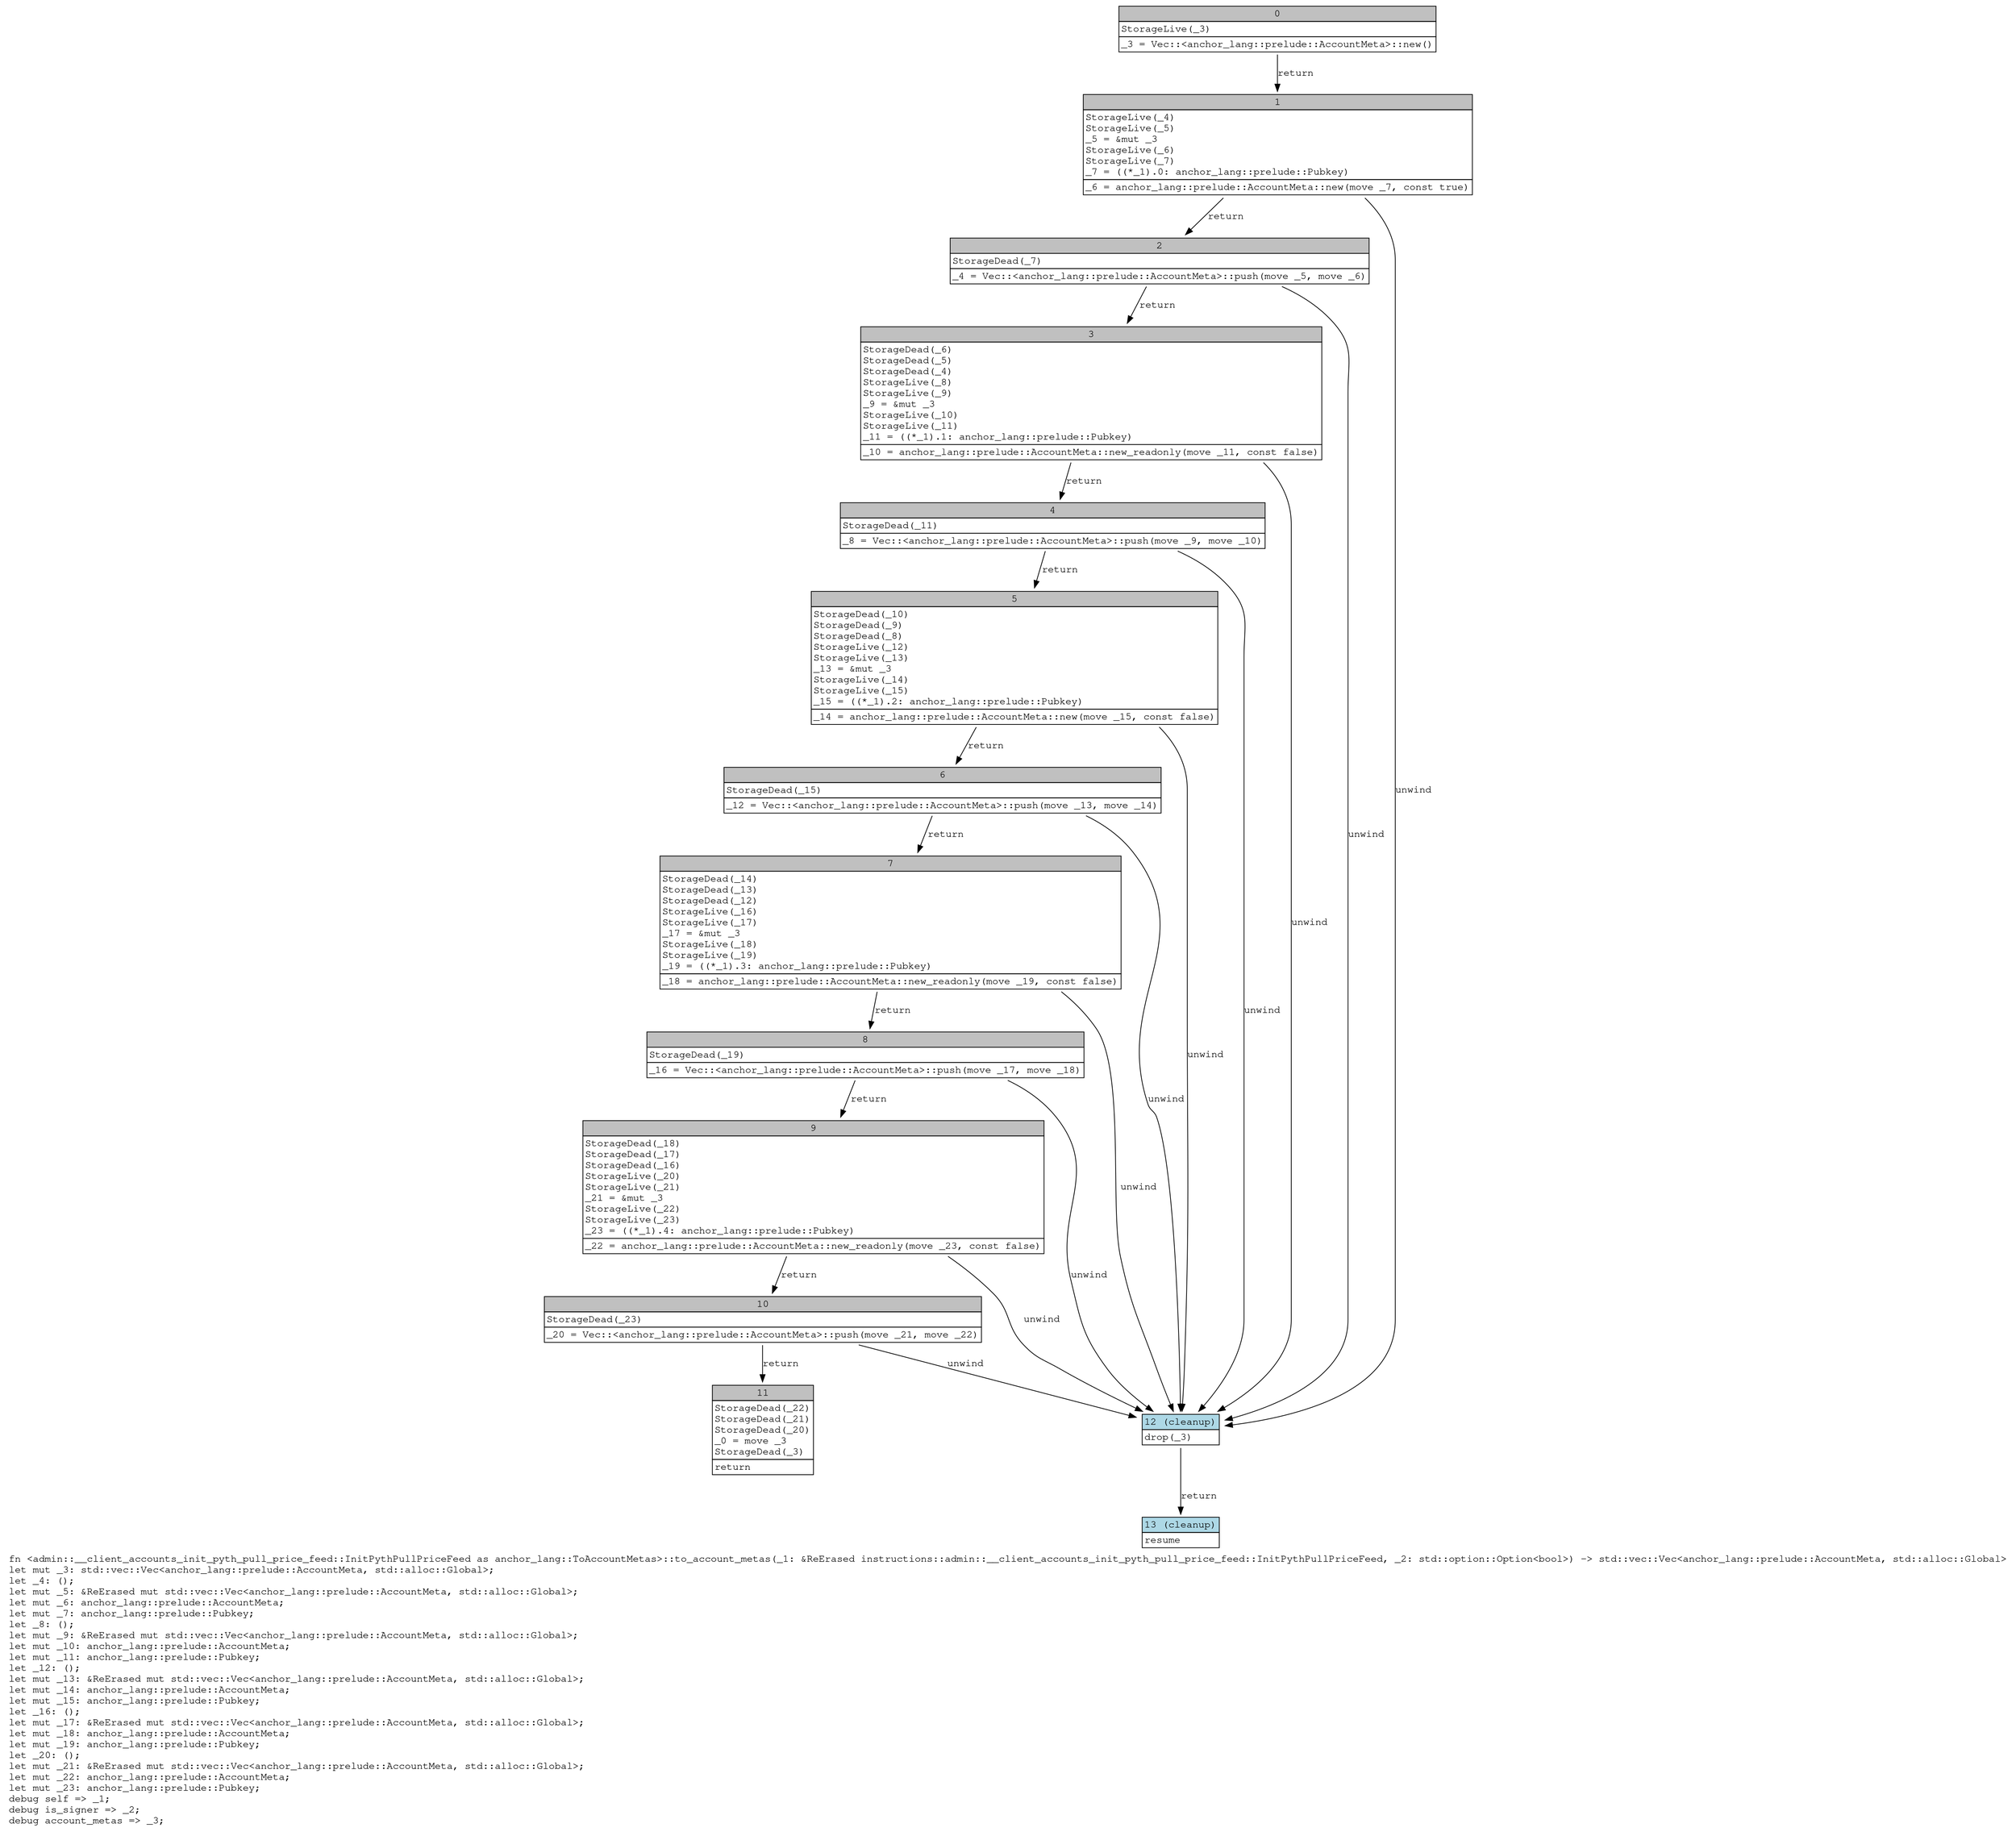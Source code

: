 digraph Mir_0_7950 {
    graph [fontname="Courier, monospace"];
    node [fontname="Courier, monospace"];
    edge [fontname="Courier, monospace"];
    label=<fn &lt;admin::__client_accounts_init_pyth_pull_price_feed::InitPythPullPriceFeed as anchor_lang::ToAccountMetas&gt;::to_account_metas(_1: &amp;ReErased instructions::admin::__client_accounts_init_pyth_pull_price_feed::InitPythPullPriceFeed, _2: std::option::Option&lt;bool&gt;) -&gt; std::vec::Vec&lt;anchor_lang::prelude::AccountMeta, std::alloc::Global&gt;<br align="left"/>let mut _3: std::vec::Vec&lt;anchor_lang::prelude::AccountMeta, std::alloc::Global&gt;;<br align="left"/>let _4: ();<br align="left"/>let mut _5: &amp;ReErased mut std::vec::Vec&lt;anchor_lang::prelude::AccountMeta, std::alloc::Global&gt;;<br align="left"/>let mut _6: anchor_lang::prelude::AccountMeta;<br align="left"/>let mut _7: anchor_lang::prelude::Pubkey;<br align="left"/>let _8: ();<br align="left"/>let mut _9: &amp;ReErased mut std::vec::Vec&lt;anchor_lang::prelude::AccountMeta, std::alloc::Global&gt;;<br align="left"/>let mut _10: anchor_lang::prelude::AccountMeta;<br align="left"/>let mut _11: anchor_lang::prelude::Pubkey;<br align="left"/>let _12: ();<br align="left"/>let mut _13: &amp;ReErased mut std::vec::Vec&lt;anchor_lang::prelude::AccountMeta, std::alloc::Global&gt;;<br align="left"/>let mut _14: anchor_lang::prelude::AccountMeta;<br align="left"/>let mut _15: anchor_lang::prelude::Pubkey;<br align="left"/>let _16: ();<br align="left"/>let mut _17: &amp;ReErased mut std::vec::Vec&lt;anchor_lang::prelude::AccountMeta, std::alloc::Global&gt;;<br align="left"/>let mut _18: anchor_lang::prelude::AccountMeta;<br align="left"/>let mut _19: anchor_lang::prelude::Pubkey;<br align="left"/>let _20: ();<br align="left"/>let mut _21: &amp;ReErased mut std::vec::Vec&lt;anchor_lang::prelude::AccountMeta, std::alloc::Global&gt;;<br align="left"/>let mut _22: anchor_lang::prelude::AccountMeta;<br align="left"/>let mut _23: anchor_lang::prelude::Pubkey;<br align="left"/>debug self =&gt; _1;<br align="left"/>debug is_signer =&gt; _2;<br align="left"/>debug account_metas =&gt; _3;<br align="left"/>>;
    bb0__0_7950 [shape="none", label=<<table border="0" cellborder="1" cellspacing="0"><tr><td bgcolor="gray" align="center" colspan="1">0</td></tr><tr><td align="left" balign="left">StorageLive(_3)<br/></td></tr><tr><td align="left">_3 = Vec::&lt;anchor_lang::prelude::AccountMeta&gt;::new()</td></tr></table>>];
    bb1__0_7950 [shape="none", label=<<table border="0" cellborder="1" cellspacing="0"><tr><td bgcolor="gray" align="center" colspan="1">1</td></tr><tr><td align="left" balign="left">StorageLive(_4)<br/>StorageLive(_5)<br/>_5 = &amp;mut _3<br/>StorageLive(_6)<br/>StorageLive(_7)<br/>_7 = ((*_1).0: anchor_lang::prelude::Pubkey)<br/></td></tr><tr><td align="left">_6 = anchor_lang::prelude::AccountMeta::new(move _7, const true)</td></tr></table>>];
    bb2__0_7950 [shape="none", label=<<table border="0" cellborder="1" cellspacing="0"><tr><td bgcolor="gray" align="center" colspan="1">2</td></tr><tr><td align="left" balign="left">StorageDead(_7)<br/></td></tr><tr><td align="left">_4 = Vec::&lt;anchor_lang::prelude::AccountMeta&gt;::push(move _5, move _6)</td></tr></table>>];
    bb3__0_7950 [shape="none", label=<<table border="0" cellborder="1" cellspacing="0"><tr><td bgcolor="gray" align="center" colspan="1">3</td></tr><tr><td align="left" balign="left">StorageDead(_6)<br/>StorageDead(_5)<br/>StorageDead(_4)<br/>StorageLive(_8)<br/>StorageLive(_9)<br/>_9 = &amp;mut _3<br/>StorageLive(_10)<br/>StorageLive(_11)<br/>_11 = ((*_1).1: anchor_lang::prelude::Pubkey)<br/></td></tr><tr><td align="left">_10 = anchor_lang::prelude::AccountMeta::new_readonly(move _11, const false)</td></tr></table>>];
    bb4__0_7950 [shape="none", label=<<table border="0" cellborder="1" cellspacing="0"><tr><td bgcolor="gray" align="center" colspan="1">4</td></tr><tr><td align="left" balign="left">StorageDead(_11)<br/></td></tr><tr><td align="left">_8 = Vec::&lt;anchor_lang::prelude::AccountMeta&gt;::push(move _9, move _10)</td></tr></table>>];
    bb5__0_7950 [shape="none", label=<<table border="0" cellborder="1" cellspacing="0"><tr><td bgcolor="gray" align="center" colspan="1">5</td></tr><tr><td align="left" balign="left">StorageDead(_10)<br/>StorageDead(_9)<br/>StorageDead(_8)<br/>StorageLive(_12)<br/>StorageLive(_13)<br/>_13 = &amp;mut _3<br/>StorageLive(_14)<br/>StorageLive(_15)<br/>_15 = ((*_1).2: anchor_lang::prelude::Pubkey)<br/></td></tr><tr><td align="left">_14 = anchor_lang::prelude::AccountMeta::new(move _15, const false)</td></tr></table>>];
    bb6__0_7950 [shape="none", label=<<table border="0" cellborder="1" cellspacing="0"><tr><td bgcolor="gray" align="center" colspan="1">6</td></tr><tr><td align="left" balign="left">StorageDead(_15)<br/></td></tr><tr><td align="left">_12 = Vec::&lt;anchor_lang::prelude::AccountMeta&gt;::push(move _13, move _14)</td></tr></table>>];
    bb7__0_7950 [shape="none", label=<<table border="0" cellborder="1" cellspacing="0"><tr><td bgcolor="gray" align="center" colspan="1">7</td></tr><tr><td align="left" balign="left">StorageDead(_14)<br/>StorageDead(_13)<br/>StorageDead(_12)<br/>StorageLive(_16)<br/>StorageLive(_17)<br/>_17 = &amp;mut _3<br/>StorageLive(_18)<br/>StorageLive(_19)<br/>_19 = ((*_1).3: anchor_lang::prelude::Pubkey)<br/></td></tr><tr><td align="left">_18 = anchor_lang::prelude::AccountMeta::new_readonly(move _19, const false)</td></tr></table>>];
    bb8__0_7950 [shape="none", label=<<table border="0" cellborder="1" cellspacing="0"><tr><td bgcolor="gray" align="center" colspan="1">8</td></tr><tr><td align="left" balign="left">StorageDead(_19)<br/></td></tr><tr><td align="left">_16 = Vec::&lt;anchor_lang::prelude::AccountMeta&gt;::push(move _17, move _18)</td></tr></table>>];
    bb9__0_7950 [shape="none", label=<<table border="0" cellborder="1" cellspacing="0"><tr><td bgcolor="gray" align="center" colspan="1">9</td></tr><tr><td align="left" balign="left">StorageDead(_18)<br/>StorageDead(_17)<br/>StorageDead(_16)<br/>StorageLive(_20)<br/>StorageLive(_21)<br/>_21 = &amp;mut _3<br/>StorageLive(_22)<br/>StorageLive(_23)<br/>_23 = ((*_1).4: anchor_lang::prelude::Pubkey)<br/></td></tr><tr><td align="left">_22 = anchor_lang::prelude::AccountMeta::new_readonly(move _23, const false)</td></tr></table>>];
    bb10__0_7950 [shape="none", label=<<table border="0" cellborder="1" cellspacing="0"><tr><td bgcolor="gray" align="center" colspan="1">10</td></tr><tr><td align="left" balign="left">StorageDead(_23)<br/></td></tr><tr><td align="left">_20 = Vec::&lt;anchor_lang::prelude::AccountMeta&gt;::push(move _21, move _22)</td></tr></table>>];
    bb11__0_7950 [shape="none", label=<<table border="0" cellborder="1" cellspacing="0"><tr><td bgcolor="gray" align="center" colspan="1">11</td></tr><tr><td align="left" balign="left">StorageDead(_22)<br/>StorageDead(_21)<br/>StorageDead(_20)<br/>_0 = move _3<br/>StorageDead(_3)<br/></td></tr><tr><td align="left">return</td></tr></table>>];
    bb12__0_7950 [shape="none", label=<<table border="0" cellborder="1" cellspacing="0"><tr><td bgcolor="lightblue" align="center" colspan="1">12 (cleanup)</td></tr><tr><td align="left">drop(_3)</td></tr></table>>];
    bb13__0_7950 [shape="none", label=<<table border="0" cellborder="1" cellspacing="0"><tr><td bgcolor="lightblue" align="center" colspan="1">13 (cleanup)</td></tr><tr><td align="left">resume</td></tr></table>>];
    bb0__0_7950 -> bb1__0_7950 [label="return"];
    bb1__0_7950 -> bb2__0_7950 [label="return"];
    bb1__0_7950 -> bb12__0_7950 [label="unwind"];
    bb2__0_7950 -> bb3__0_7950 [label="return"];
    bb2__0_7950 -> bb12__0_7950 [label="unwind"];
    bb3__0_7950 -> bb4__0_7950 [label="return"];
    bb3__0_7950 -> bb12__0_7950 [label="unwind"];
    bb4__0_7950 -> bb5__0_7950 [label="return"];
    bb4__0_7950 -> bb12__0_7950 [label="unwind"];
    bb5__0_7950 -> bb6__0_7950 [label="return"];
    bb5__0_7950 -> bb12__0_7950 [label="unwind"];
    bb6__0_7950 -> bb7__0_7950 [label="return"];
    bb6__0_7950 -> bb12__0_7950 [label="unwind"];
    bb7__0_7950 -> bb8__0_7950 [label="return"];
    bb7__0_7950 -> bb12__0_7950 [label="unwind"];
    bb8__0_7950 -> bb9__0_7950 [label="return"];
    bb8__0_7950 -> bb12__0_7950 [label="unwind"];
    bb9__0_7950 -> bb10__0_7950 [label="return"];
    bb9__0_7950 -> bb12__0_7950 [label="unwind"];
    bb10__0_7950 -> bb11__0_7950 [label="return"];
    bb10__0_7950 -> bb12__0_7950 [label="unwind"];
    bb12__0_7950 -> bb13__0_7950 [label="return"];
}

